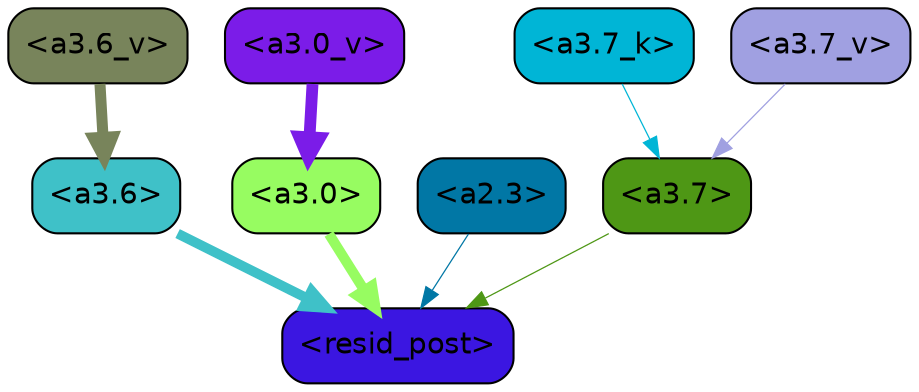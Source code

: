 strict digraph "" {
	graph [bgcolor=transparent,
		layout=dot,
		overlap=false,
		splines=true
	];
	"<a3.7>"	[color=black,
		fillcolor="#4e9715",
		fontname=Helvetica,
		shape=box,
		style="filled, rounded"];
	"<resid_post>"	[color=black,
		fillcolor="#3b16e1",
		fontname=Helvetica,
		shape=box,
		style="filled, rounded"];
	"<a3.7>" -> "<resid_post>"	[color="#4e9715",
		penwidth=0.6];
	"<a3.6>"	[color=black,
		fillcolor="#3fc1c8",
		fontname=Helvetica,
		shape=box,
		style="filled, rounded"];
	"<a3.6>" -> "<resid_post>"	[color="#3fc1c8",
		penwidth=4.753257989883423];
	"<a3.0>"	[color=black,
		fillcolor="#97fc61",
		fontname=Helvetica,
		shape=box,
		style="filled, rounded"];
	"<a3.0>" -> "<resid_post>"	[color="#97fc61",
		penwidth=4.90053927898407];
	"<a2.3>"	[color=black,
		fillcolor="#0177a5",
		fontname=Helvetica,
		shape=box,
		style="filled, rounded"];
	"<a2.3>" -> "<resid_post>"	[color="#0177a5",
		penwidth=0.6];
	"<a3.7_k>"	[color=black,
		fillcolor="#00b5d6",
		fontname=Helvetica,
		shape=box,
		style="filled, rounded"];
	"<a3.7_k>" -> "<a3.7>"	[color="#00b5d6",
		penwidth=0.6];
	"<a3.7_v>"	[color=black,
		fillcolor="#a0a0e1",
		fontname=Helvetica,
		shape=box,
		style="filled, rounded"];
	"<a3.7_v>" -> "<a3.7>"	[color="#a0a0e1",
		penwidth=0.6];
	"<a3.6_v>"	[color=black,
		fillcolor="#78845b",
		fontname=Helvetica,
		shape=box,
		style="filled, rounded"];
	"<a3.6_v>" -> "<a3.6>"	[color="#78845b",
		penwidth=5.297133803367615];
	"<a3.0_v>"	[color=black,
		fillcolor="#7b1ce8",
		fontname=Helvetica,
		shape=box,
		style="filled, rounded"];
	"<a3.0_v>" -> "<a3.0>"	[color="#7b1ce8",
		penwidth=5.680712580680847];
}
